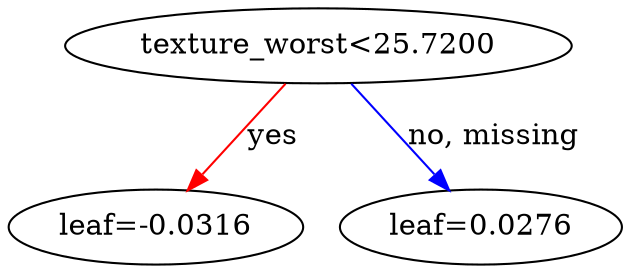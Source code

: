digraph {
    graph [ rankdir=TB ]
    graph [ rankdir="UD" ]

    0 [ label="texture_worst<25.7200" ]
    0 -> 1 [label="yes" color="#FF0000"]
    0 -> 2 [label="no, missing" color="#0000FF"]

    1 [ label="leaf=-0.0316" ]

    2 [ label="leaf=0.0276" ]
}
